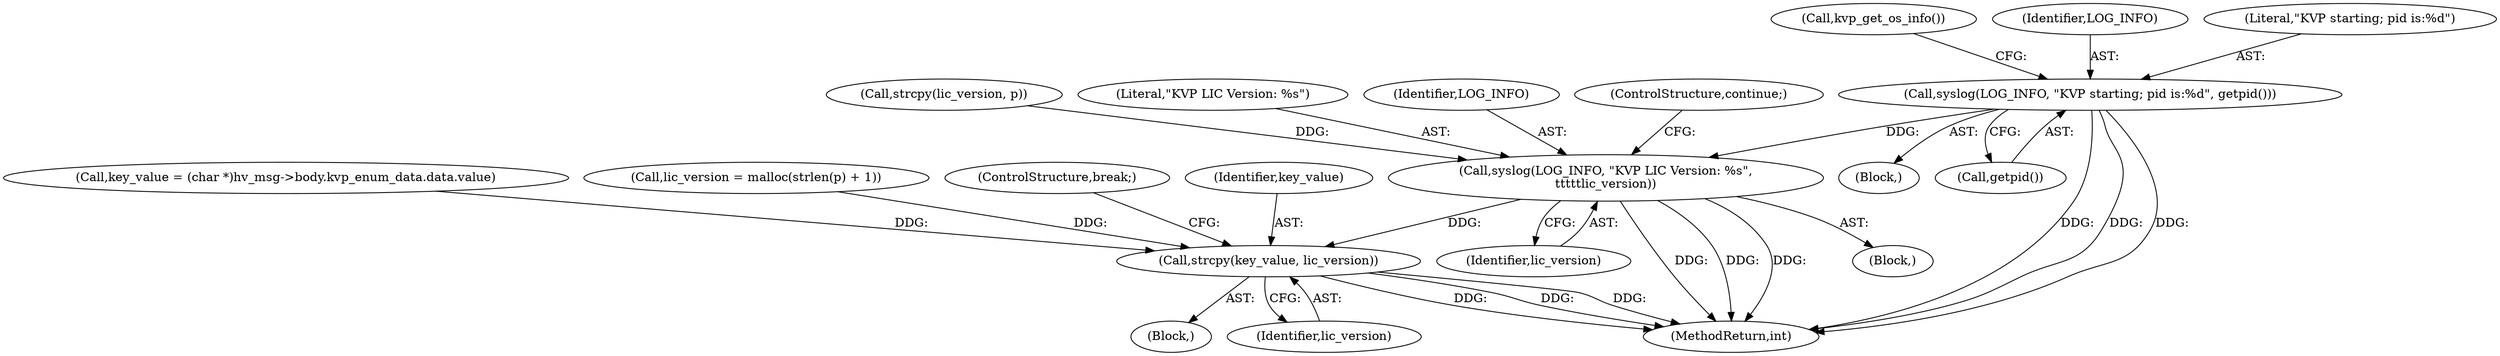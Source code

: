 digraph "0_linux_95a69adab9acfc3981c504737a2b6578e4d846ef@API" {
"1000134" [label="(Call,syslog(LOG_INFO, \"KVP starting; pid is:%d\", getpid()))"];
"1000431" [label="(Call,syslog(LOG_INFO, \"KVP LIC Version: %s\",\n\t\t\t\t\tlic_version))"];
"1000753" [label="(Call,strcpy(key_value, lic_version))"];
"1000138" [label="(Call,kvp_get_os_info())"];
"1000428" [label="(Call,strcpy(lic_version, p))"];
"1000431" [label="(Call,syslog(LOG_INFO, \"KVP LIC Version: %s\",\n\t\t\t\t\tlic_version))"];
"1000110" [label="(Block,)"];
"1000719" [label="(Call,key_value = (char *)hv_msg->body.kvp_enum_data.data.value)"];
"1000418" [label="(Call,lic_version = malloc(strlen(p) + 1))"];
"1000434" [label="(Identifier,lic_version)"];
"1000756" [label="(ControlStructure,break;)"];
"1000740" [label="(Block,)"];
"1000433" [label="(Literal,\"KVP LIC Version: %s\")"];
"1000754" [label="(Identifier,key_value)"];
"1000137" [label="(Call,getpid())"];
"1000135" [label="(Identifier,LOG_INFO)"];
"1000755" [label="(Identifier,lic_version)"];
"1000136" [label="(Literal,\"KVP starting; pid is:%d\")"];
"1000753" [label="(Call,strcpy(key_value, lic_version))"];
"1000876" [label="(MethodReturn,int)"];
"1000432" [label="(Identifier,LOG_INFO)"];
"1000427" [label="(Block,)"];
"1000440" [label="(ControlStructure,continue;)"];
"1000134" [label="(Call,syslog(LOG_INFO, \"KVP starting; pid is:%d\", getpid()))"];
"1000134" -> "1000110"  [label="AST: "];
"1000134" -> "1000137"  [label="CFG: "];
"1000135" -> "1000134"  [label="AST: "];
"1000136" -> "1000134"  [label="AST: "];
"1000137" -> "1000134"  [label="AST: "];
"1000138" -> "1000134"  [label="CFG: "];
"1000134" -> "1000876"  [label="DDG: "];
"1000134" -> "1000876"  [label="DDG: "];
"1000134" -> "1000876"  [label="DDG: "];
"1000134" -> "1000431"  [label="DDG: "];
"1000431" -> "1000427"  [label="AST: "];
"1000431" -> "1000434"  [label="CFG: "];
"1000432" -> "1000431"  [label="AST: "];
"1000433" -> "1000431"  [label="AST: "];
"1000434" -> "1000431"  [label="AST: "];
"1000440" -> "1000431"  [label="CFG: "];
"1000431" -> "1000876"  [label="DDG: "];
"1000431" -> "1000876"  [label="DDG: "];
"1000431" -> "1000876"  [label="DDG: "];
"1000428" -> "1000431"  [label="DDG: "];
"1000431" -> "1000753"  [label="DDG: "];
"1000753" -> "1000740"  [label="AST: "];
"1000753" -> "1000755"  [label="CFG: "];
"1000754" -> "1000753"  [label="AST: "];
"1000755" -> "1000753"  [label="AST: "];
"1000756" -> "1000753"  [label="CFG: "];
"1000753" -> "1000876"  [label="DDG: "];
"1000753" -> "1000876"  [label="DDG: "];
"1000753" -> "1000876"  [label="DDG: "];
"1000719" -> "1000753"  [label="DDG: "];
"1000418" -> "1000753"  [label="DDG: "];
}
